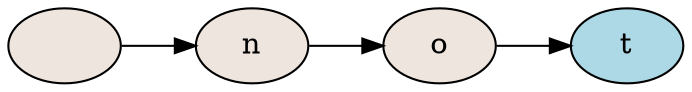digraph grafica{
rankdir=LR;
node [shape = ellipse, style=filled, fillcolor=seashell2];
nodo1[label=" "];
nodo2[label="n"];
nodo3[label="o"];
nodo4[label="t", style=filled, fillcolor=lightblue, shape=ellipse];
nodo3->nodo4
nodo2->nodo3
nodo1->nodo2
}
